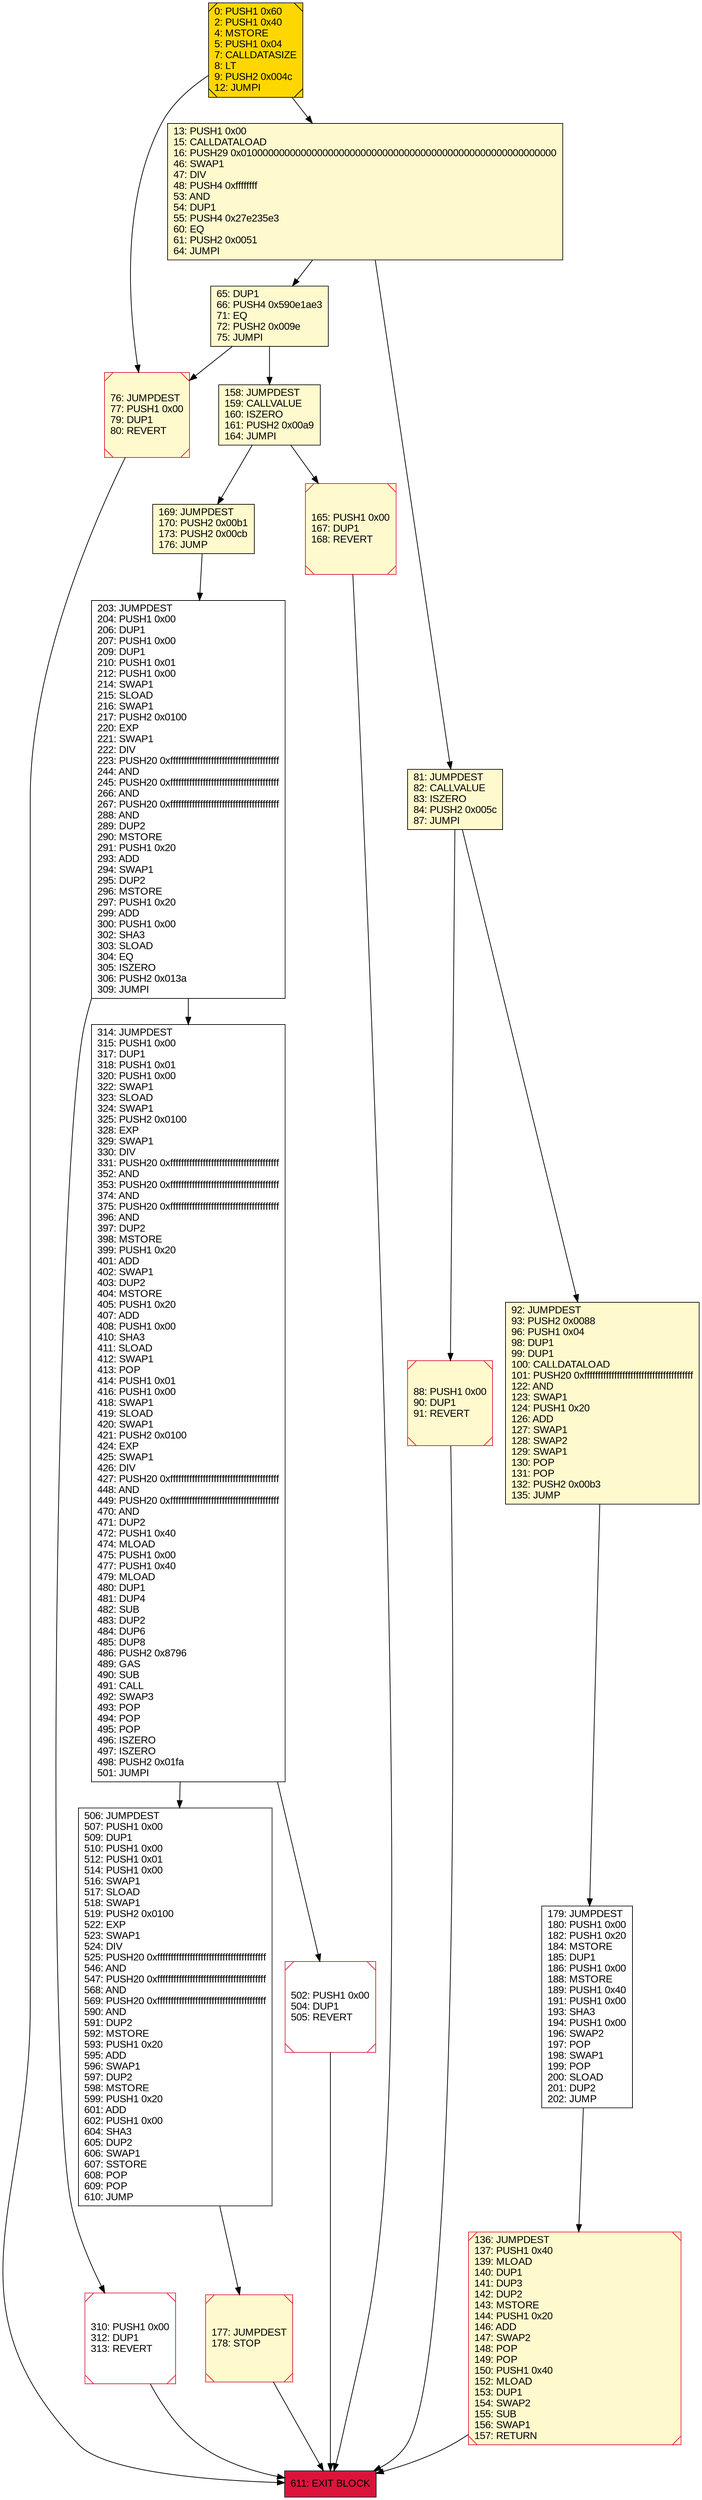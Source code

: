 digraph G {
bgcolor=transparent rankdir=UD;
node [shape=box style=filled color=black fillcolor=white fontname=arial fontcolor=black];
314 [label="314: JUMPDEST\l315: PUSH1 0x00\l317: DUP1\l318: PUSH1 0x01\l320: PUSH1 0x00\l322: SWAP1\l323: SLOAD\l324: SWAP1\l325: PUSH2 0x0100\l328: EXP\l329: SWAP1\l330: DIV\l331: PUSH20 0xffffffffffffffffffffffffffffffffffffffff\l352: AND\l353: PUSH20 0xffffffffffffffffffffffffffffffffffffffff\l374: AND\l375: PUSH20 0xffffffffffffffffffffffffffffffffffffffff\l396: AND\l397: DUP2\l398: MSTORE\l399: PUSH1 0x20\l401: ADD\l402: SWAP1\l403: DUP2\l404: MSTORE\l405: PUSH1 0x20\l407: ADD\l408: PUSH1 0x00\l410: SHA3\l411: SLOAD\l412: SWAP1\l413: POP\l414: PUSH1 0x01\l416: PUSH1 0x00\l418: SWAP1\l419: SLOAD\l420: SWAP1\l421: PUSH2 0x0100\l424: EXP\l425: SWAP1\l426: DIV\l427: PUSH20 0xffffffffffffffffffffffffffffffffffffffff\l448: AND\l449: PUSH20 0xffffffffffffffffffffffffffffffffffffffff\l470: AND\l471: DUP2\l472: PUSH1 0x40\l474: MLOAD\l475: PUSH1 0x00\l477: PUSH1 0x40\l479: MLOAD\l480: DUP1\l481: DUP4\l482: SUB\l483: DUP2\l484: DUP6\l485: DUP8\l486: PUSH2 0x8796\l489: GAS\l490: SUB\l491: CALL\l492: SWAP3\l493: POP\l494: POP\l495: POP\l496: ISZERO\l497: ISZERO\l498: PUSH2 0x01fa\l501: JUMPI\l" ];
611 [label="611: EXIT BLOCK\l" fillcolor=crimson ];
165 [label="165: PUSH1 0x00\l167: DUP1\l168: REVERT\l" fillcolor=lemonchiffon shape=Msquare color=crimson ];
177 [label="177: JUMPDEST\l178: STOP\l" fillcolor=lemonchiffon shape=Msquare color=crimson ];
0 [label="0: PUSH1 0x60\l2: PUSH1 0x40\l4: MSTORE\l5: PUSH1 0x04\l7: CALLDATASIZE\l8: LT\l9: PUSH2 0x004c\l12: JUMPI\l" fillcolor=lemonchiffon shape=Msquare fillcolor=gold ];
179 [label="179: JUMPDEST\l180: PUSH1 0x00\l182: PUSH1 0x20\l184: MSTORE\l185: DUP1\l186: PUSH1 0x00\l188: MSTORE\l189: PUSH1 0x40\l191: PUSH1 0x00\l193: SHA3\l194: PUSH1 0x00\l196: SWAP2\l197: POP\l198: SWAP1\l199: POP\l200: SLOAD\l201: DUP2\l202: JUMP\l" ];
76 [label="76: JUMPDEST\l77: PUSH1 0x00\l79: DUP1\l80: REVERT\l" fillcolor=lemonchiffon shape=Msquare color=crimson ];
203 [label="203: JUMPDEST\l204: PUSH1 0x00\l206: DUP1\l207: PUSH1 0x00\l209: DUP1\l210: PUSH1 0x01\l212: PUSH1 0x00\l214: SWAP1\l215: SLOAD\l216: SWAP1\l217: PUSH2 0x0100\l220: EXP\l221: SWAP1\l222: DIV\l223: PUSH20 0xffffffffffffffffffffffffffffffffffffffff\l244: AND\l245: PUSH20 0xffffffffffffffffffffffffffffffffffffffff\l266: AND\l267: PUSH20 0xffffffffffffffffffffffffffffffffffffffff\l288: AND\l289: DUP2\l290: MSTORE\l291: PUSH1 0x20\l293: ADD\l294: SWAP1\l295: DUP2\l296: MSTORE\l297: PUSH1 0x20\l299: ADD\l300: PUSH1 0x00\l302: SHA3\l303: SLOAD\l304: EQ\l305: ISZERO\l306: PUSH2 0x013a\l309: JUMPI\l" ];
81 [label="81: JUMPDEST\l82: CALLVALUE\l83: ISZERO\l84: PUSH2 0x005c\l87: JUMPI\l" fillcolor=lemonchiffon ];
506 [label="506: JUMPDEST\l507: PUSH1 0x00\l509: DUP1\l510: PUSH1 0x00\l512: PUSH1 0x01\l514: PUSH1 0x00\l516: SWAP1\l517: SLOAD\l518: SWAP1\l519: PUSH2 0x0100\l522: EXP\l523: SWAP1\l524: DIV\l525: PUSH20 0xffffffffffffffffffffffffffffffffffffffff\l546: AND\l547: PUSH20 0xffffffffffffffffffffffffffffffffffffffff\l568: AND\l569: PUSH20 0xffffffffffffffffffffffffffffffffffffffff\l590: AND\l591: DUP2\l592: MSTORE\l593: PUSH1 0x20\l595: ADD\l596: SWAP1\l597: DUP2\l598: MSTORE\l599: PUSH1 0x20\l601: ADD\l602: PUSH1 0x00\l604: SHA3\l605: DUP2\l606: SWAP1\l607: SSTORE\l608: POP\l609: POP\l610: JUMP\l" ];
158 [label="158: JUMPDEST\l159: CALLVALUE\l160: ISZERO\l161: PUSH2 0x00a9\l164: JUMPI\l" fillcolor=lemonchiffon ];
310 [label="310: PUSH1 0x00\l312: DUP1\l313: REVERT\l" shape=Msquare color=crimson ];
502 [label="502: PUSH1 0x00\l504: DUP1\l505: REVERT\l" shape=Msquare color=crimson ];
65 [label="65: DUP1\l66: PUSH4 0x590e1ae3\l71: EQ\l72: PUSH2 0x009e\l75: JUMPI\l" fillcolor=lemonchiffon ];
88 [label="88: PUSH1 0x00\l90: DUP1\l91: REVERT\l" fillcolor=lemonchiffon shape=Msquare color=crimson ];
169 [label="169: JUMPDEST\l170: PUSH2 0x00b1\l173: PUSH2 0x00cb\l176: JUMP\l" fillcolor=lemonchiffon ];
136 [label="136: JUMPDEST\l137: PUSH1 0x40\l139: MLOAD\l140: DUP1\l141: DUP3\l142: DUP2\l143: MSTORE\l144: PUSH1 0x20\l146: ADD\l147: SWAP2\l148: POP\l149: POP\l150: PUSH1 0x40\l152: MLOAD\l153: DUP1\l154: SWAP2\l155: SUB\l156: SWAP1\l157: RETURN\l" fillcolor=lemonchiffon shape=Msquare color=crimson ];
13 [label="13: PUSH1 0x00\l15: CALLDATALOAD\l16: PUSH29 0x0100000000000000000000000000000000000000000000000000000000\l46: SWAP1\l47: DIV\l48: PUSH4 0xffffffff\l53: AND\l54: DUP1\l55: PUSH4 0x27e235e3\l60: EQ\l61: PUSH2 0x0051\l64: JUMPI\l" fillcolor=lemonchiffon ];
92 [label="92: JUMPDEST\l93: PUSH2 0x0088\l96: PUSH1 0x04\l98: DUP1\l99: DUP1\l100: CALLDATALOAD\l101: PUSH20 0xffffffffffffffffffffffffffffffffffffffff\l122: AND\l123: SWAP1\l124: PUSH1 0x20\l126: ADD\l127: SWAP1\l128: SWAP2\l129: SWAP1\l130: POP\l131: POP\l132: PUSH2 0x00b3\l135: JUMP\l" fillcolor=lemonchiffon ];
177 -> 611;
81 -> 88;
81 -> 92;
203 -> 314;
158 -> 165;
179 -> 136;
92 -> 179;
314 -> 502;
506 -> 177;
136 -> 611;
88 -> 611;
203 -> 310;
13 -> 65;
165 -> 611;
76 -> 611;
13 -> 81;
158 -> 169;
65 -> 158;
0 -> 76;
65 -> 76;
314 -> 506;
310 -> 611;
502 -> 611;
169 -> 203;
0 -> 13;
}